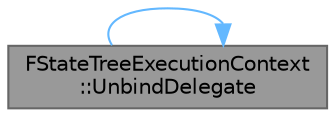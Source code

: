 digraph "FStateTreeExecutionContext::UnbindDelegate"
{
 // INTERACTIVE_SVG=YES
 // LATEX_PDF_SIZE
  bgcolor="transparent";
  edge [fontname=Helvetica,fontsize=10,labelfontname=Helvetica,labelfontsize=10];
  node [fontname=Helvetica,fontsize=10,shape=box,height=0.2,width=0.4];
  rankdir="LR";
  Node1 [id="Node000001",label="FStateTreeExecutionContext\l::UnbindDelegate",height=0.2,width=0.4,color="gray40", fillcolor="grey60", style="filled", fontcolor="black",tooltip="Unregisters the callback bound to the listener."];
  Node1 -> Node1 [id="edge1_Node000001_Node000001",color="steelblue1",style="solid",tooltip=" "];
}
